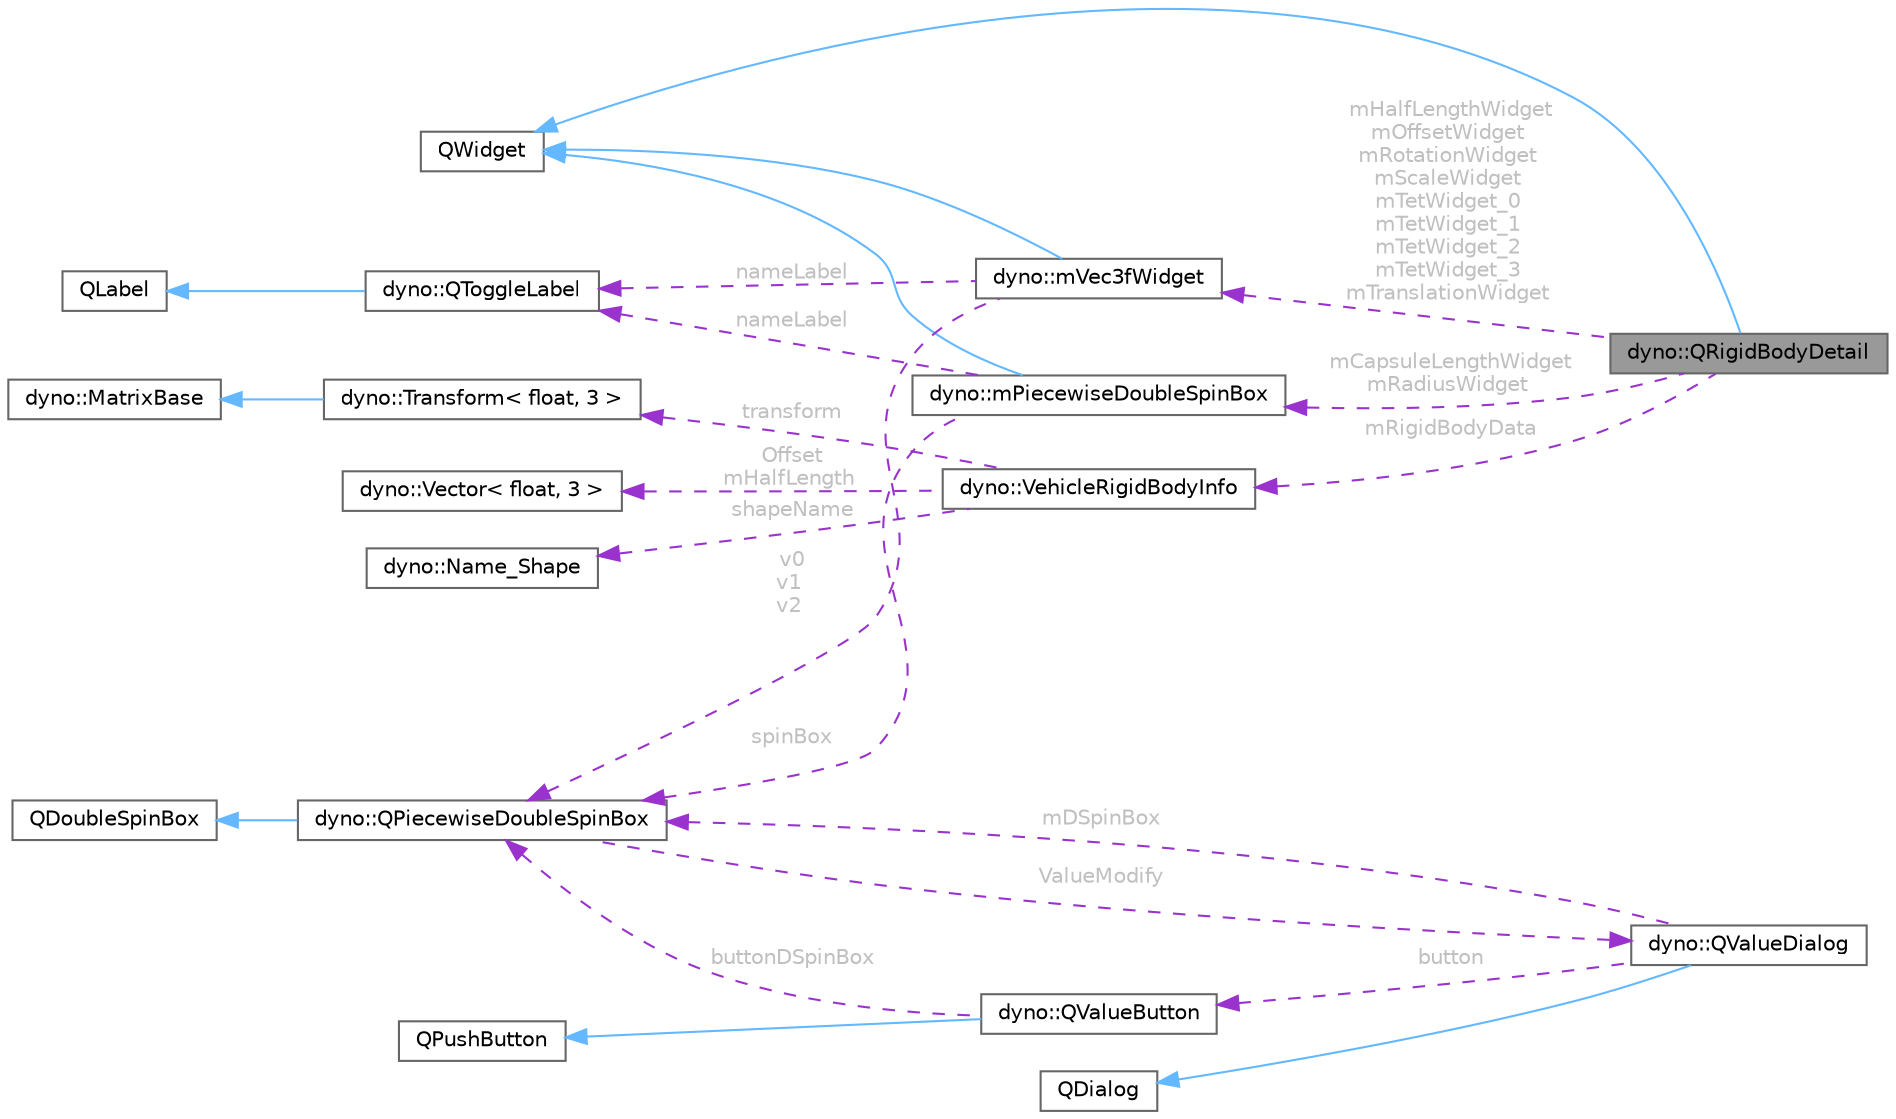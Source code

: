 digraph "dyno::QRigidBodyDetail"
{
 // LATEX_PDF_SIZE
  bgcolor="transparent";
  edge [fontname=Helvetica,fontsize=10,labelfontname=Helvetica,labelfontsize=10];
  node [fontname=Helvetica,fontsize=10,shape=box,height=0.2,width=0.4];
  rankdir="LR";
  Node1 [id="Node000001",label="dyno::QRigidBodyDetail",height=0.2,width=0.4,color="gray40", fillcolor="grey60", style="filled", fontcolor="black",tooltip=" "];
  Node2 -> Node1 [id="edge1_Node000001_Node000002",dir="back",color="steelblue1",style="solid",tooltip=" "];
  Node2 [id="Node000002",label="QWidget",height=0.2,width=0.4,color="gray40", fillcolor="white", style="filled",tooltip=" "];
  Node3 -> Node1 [id="edge2_Node000001_Node000003",dir="back",color="darkorchid3",style="dashed",tooltip=" ",label=" mHalfLengthWidget\nmOffsetWidget\nmRotationWidget\nmScaleWidget\nmTetWidget_0\nmTetWidget_1\nmTetWidget_2\nmTetWidget_3\nmTranslationWidget",fontcolor="grey" ];
  Node3 [id="Node000003",label="dyno::mVec3fWidget",height=0.2,width=0.4,color="gray40", fillcolor="white", style="filled",URL="$classdyno_1_1m_vec3f_widget.html",tooltip=" "];
  Node2 -> Node3 [id="edge3_Node000003_Node000002",dir="back",color="steelblue1",style="solid",tooltip=" "];
  Node4 -> Node3 [id="edge4_Node000003_Node000004",dir="back",color="darkorchid3",style="dashed",tooltip=" ",label=" v0\nv1\nv2",fontcolor="grey" ];
  Node4 [id="Node000004",label="dyno::QPiecewiseDoubleSpinBox",height=0.2,width=0.4,color="gray40", fillcolor="white", style="filled",URL="$classdyno_1_1_q_piecewise_double_spin_box.html",tooltip=" "];
  Node5 -> Node4 [id="edge5_Node000004_Node000005",dir="back",color="steelblue1",style="solid",tooltip=" "];
  Node5 [id="Node000005",label="QDoubleSpinBox",height=0.2,width=0.4,color="gray40", fillcolor="white", style="filled",tooltip=" "];
  Node6 -> Node4 [id="edge6_Node000004_Node000006",dir="back",color="darkorchid3",style="dashed",tooltip=" ",label=" ValueModify",fontcolor="grey" ];
  Node6 [id="Node000006",label="dyno::QValueDialog",height=0.2,width=0.4,color="gray40", fillcolor="white", style="filled",URL="$classdyno_1_1_q_value_dialog.html",tooltip=" "];
  Node7 -> Node6 [id="edge7_Node000006_Node000007",dir="back",color="steelblue1",style="solid",tooltip=" "];
  Node7 [id="Node000007",label="QDialog",height=0.2,width=0.4,color="gray40", fillcolor="white", style="filled",tooltip=" "];
  Node8 -> Node6 [id="edge8_Node000006_Node000008",dir="back",color="darkorchid3",style="dashed",tooltip=" ",label=" button",fontcolor="grey" ];
  Node8 [id="Node000008",label="dyno::QValueButton",height=0.2,width=0.4,color="gray40", fillcolor="white", style="filled",URL="$classdyno_1_1_q_value_button.html",tooltip=" "];
  Node9 -> Node8 [id="edge9_Node000008_Node000009",dir="back",color="steelblue1",style="solid",tooltip=" "];
  Node9 [id="Node000009",label="QPushButton",height=0.2,width=0.4,color="gray40", fillcolor="white", style="filled",tooltip=" "];
  Node4 -> Node8 [id="edge10_Node000008_Node000004",dir="back",color="darkorchid3",style="dashed",tooltip=" ",label=" buttonDSpinBox",fontcolor="grey" ];
  Node4 -> Node6 [id="edge11_Node000006_Node000004",dir="back",color="darkorchid3",style="dashed",tooltip=" ",label=" mDSpinBox",fontcolor="grey" ];
  Node10 -> Node3 [id="edge12_Node000003_Node000010",dir="back",color="darkorchid3",style="dashed",tooltip=" ",label=" nameLabel",fontcolor="grey" ];
  Node10 [id="Node000010",label="dyno::QToggleLabel",height=0.2,width=0.4,color="gray40", fillcolor="white", style="filled",URL="$classdyno_1_1_q_toggle_label.html",tooltip=" "];
  Node11 -> Node10 [id="edge13_Node000010_Node000011",dir="back",color="steelblue1",style="solid",tooltip=" "];
  Node11 [id="Node000011",label="QLabel",height=0.2,width=0.4,color="gray40", fillcolor="white", style="filled",tooltip=" "];
  Node12 -> Node1 [id="edge14_Node000001_Node000012",dir="back",color="darkorchid3",style="dashed",tooltip=" ",label=" mCapsuleLengthWidget\nmRadiusWidget",fontcolor="grey" ];
  Node12 [id="Node000012",label="dyno::mPiecewiseDoubleSpinBox",height=0.2,width=0.4,color="gray40", fillcolor="white", style="filled",URL="$classdyno_1_1m_piecewise_double_spin_box.html",tooltip=" "];
  Node2 -> Node12 [id="edge15_Node000012_Node000002",dir="back",color="steelblue1",style="solid",tooltip=" "];
  Node4 -> Node12 [id="edge16_Node000012_Node000004",dir="back",color="darkorchid3",style="dashed",tooltip=" ",label=" spinBox",fontcolor="grey" ];
  Node10 -> Node12 [id="edge17_Node000012_Node000010",dir="back",color="darkorchid3",style="dashed",tooltip=" ",label=" nameLabel",fontcolor="grey" ];
  Node13 -> Node1 [id="edge18_Node000001_Node000013",dir="back",color="darkorchid3",style="dashed",tooltip=" ",label=" mRigidBodyData",fontcolor="grey" ];
  Node13 [id="Node000013",label="dyno::VehicleRigidBodyInfo",height=0.2,width=0.4,color="gray40", fillcolor="white", style="filled",URL="$structdyno_1_1_vehicle_rigid_body_info.html",tooltip="The Rigid body information is stored in mVehicleJointInfo."];
  Node14 -> Node13 [id="edge19_Node000013_Node000014",dir="back",color="darkorchid3",style="dashed",tooltip=" ",label=" shapeName",fontcolor="grey" ];
  Node14 [id="Node000014",label="dyno::Name_Shape",height=0.2,width=0.4,color="gray40", fillcolor="white", style="filled",URL="$structdyno_1_1_name___shape.html",tooltip=" "];
  Node15 -> Node13 [id="edge20_Node000013_Node000015",dir="back",color="darkorchid3",style="dashed",tooltip=" ",label=" transform",fontcolor="grey" ];
  Node15 [id="Node000015",label="dyno::Transform\< float, 3 \>",height=0.2,width=0.4,color="gray40", fillcolor="white", style="filled",URL="$classdyno_1_1_transform.html",tooltip=" "];
  Node16 -> Node15 [id="edge21_Node000015_Node000016",dir="back",color="steelblue1",style="solid",tooltip=" "];
  Node16 [id="Node000016",label="dyno::MatrixBase",height=0.2,width=0.4,color="gray40", fillcolor="white", style="filled",URL="$classdyno_1_1_matrix_base.html",tooltip=" "];
  Node17 -> Node13 [id="edge22_Node000013_Node000017",dir="back",color="darkorchid3",style="dashed",tooltip=" ",label=" Offset\nmHalfLength",fontcolor="grey" ];
  Node17 [id="Node000017",label="dyno::Vector\< float, 3 \>",height=0.2,width=0.4,color="gray40", fillcolor="white", style="filled",URL="$classdyno_1_1_vector.html",tooltip=" "];
}
